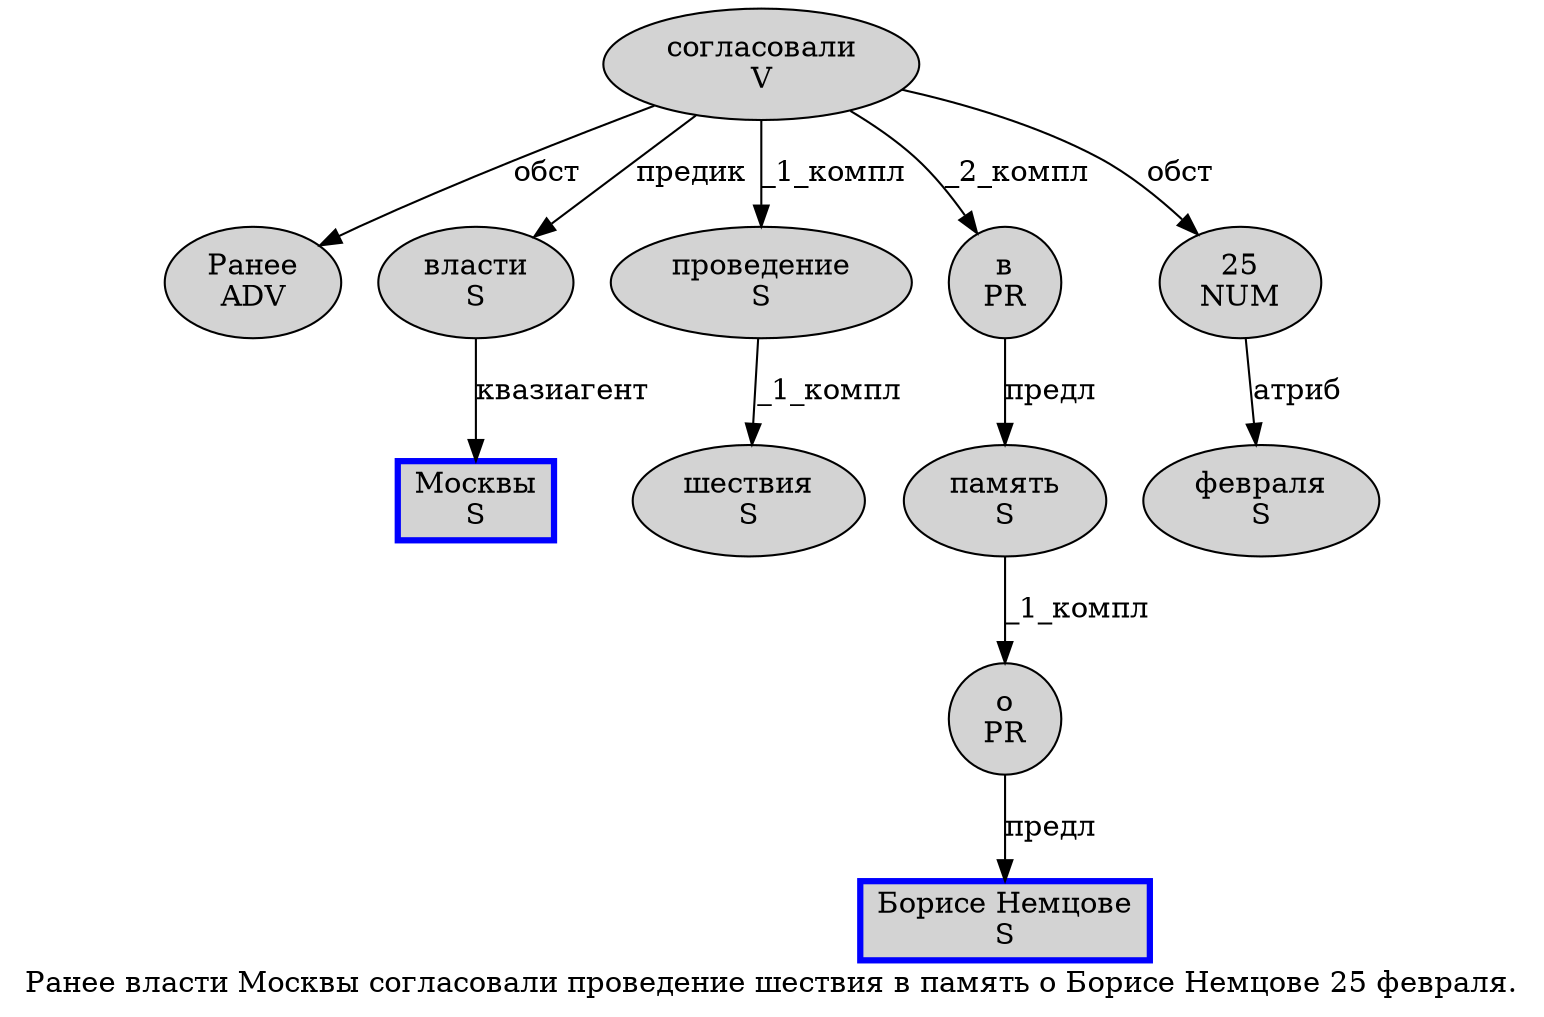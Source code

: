 digraph SENTENCE_1145 {
	graph [label="Ранее власти Москвы согласовали проведение шествия в память о Борисе Немцове 25 февраля."]
	node [style=filled]
		0 [label="Ранее
ADV" color="" fillcolor=lightgray penwidth=1 shape=ellipse]
		1 [label="власти
S" color="" fillcolor=lightgray penwidth=1 shape=ellipse]
		2 [label="Москвы
S" color=blue fillcolor=lightgray penwidth=3 shape=box]
		3 [label="согласовали
V" color="" fillcolor=lightgray penwidth=1 shape=ellipse]
		4 [label="проведение
S" color="" fillcolor=lightgray penwidth=1 shape=ellipse]
		5 [label="шествия
S" color="" fillcolor=lightgray penwidth=1 shape=ellipse]
		6 [label="в
PR" color="" fillcolor=lightgray penwidth=1 shape=ellipse]
		7 [label="память
S" color="" fillcolor=lightgray penwidth=1 shape=ellipse]
		8 [label="о
PR" color="" fillcolor=lightgray penwidth=1 shape=ellipse]
		9 [label="Борисе Немцове
S" color=blue fillcolor=lightgray penwidth=3 shape=box]
		10 [label="25
NUM" color="" fillcolor=lightgray penwidth=1 shape=ellipse]
		11 [label="февраля
S" color="" fillcolor=lightgray penwidth=1 shape=ellipse]
			1 -> 2 [label="квазиагент"]
			4 -> 5 [label="_1_компл"]
			3 -> 0 [label="обст"]
			3 -> 1 [label="предик"]
			3 -> 4 [label="_1_компл"]
			3 -> 6 [label="_2_компл"]
			3 -> 10 [label="обст"]
			10 -> 11 [label="атриб"]
			7 -> 8 [label="_1_компл"]
			8 -> 9 [label="предл"]
			6 -> 7 [label="предл"]
}